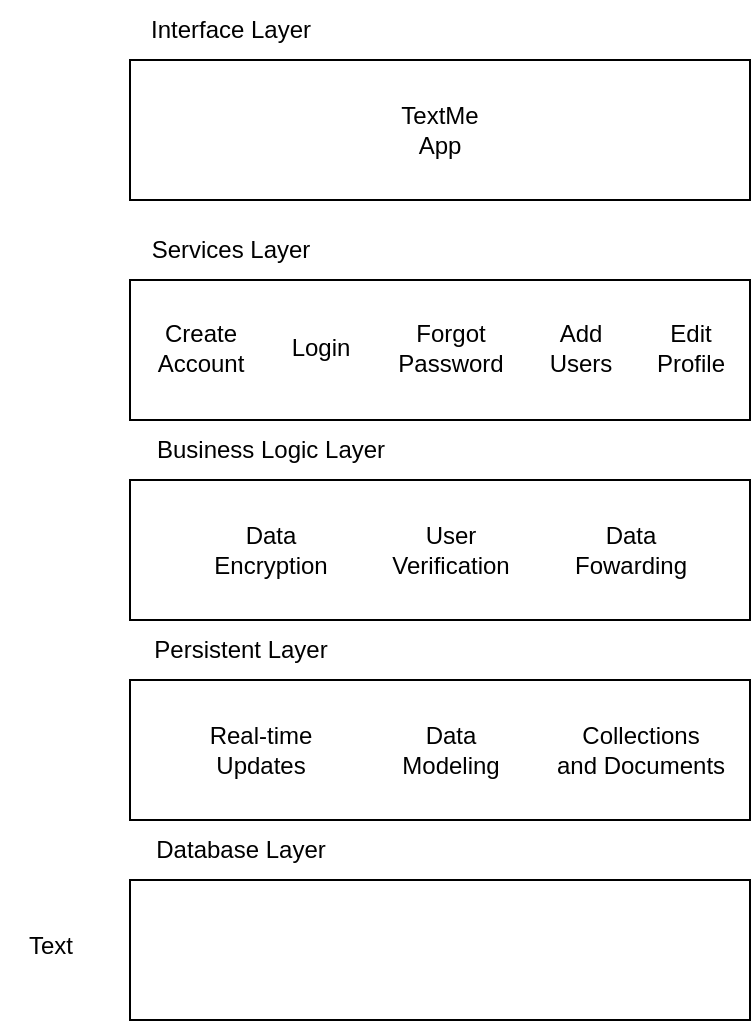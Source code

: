 <mxfile version="23.0.1" type="github">
  <diagram name="Page-1" id="Y5T6oO2xP4DgUeV4EX9v">
    <mxGraphModel dx="1218" dy="744" grid="1" gridSize="10" guides="1" tooltips="1" connect="1" arrows="1" fold="1" page="1" pageScale="1" pageWidth="850" pageHeight="1100" math="0" shadow="0">
      <root>
        <mxCell id="0" />
        <mxCell id="1" parent="0" />
        <mxCell id="u7sWRhMYhQHZJqrz7Tb5-1" value="TextMe&lt;br&gt;App" style="rounded=0;whiteSpace=wrap;html=1;" vertex="1" parent="1">
          <mxGeometry x="160" y="190" width="310" height="70" as="geometry" />
        </mxCell>
        <mxCell id="u7sWRhMYhQHZJqrz7Tb5-2" value="Interface Layer" style="text;html=1;align=center;verticalAlign=middle;resizable=0;points=[];autosize=1;strokeColor=none;fillColor=none;" vertex="1" parent="1">
          <mxGeometry x="160" y="160" width="100" height="30" as="geometry" />
        </mxCell>
        <mxCell id="u7sWRhMYhQHZJqrz7Tb5-3" value="Services Layer" style="text;html=1;align=center;verticalAlign=middle;resizable=0;points=[];autosize=1;strokeColor=none;fillColor=none;" vertex="1" parent="1">
          <mxGeometry x="160" y="270" width="100" height="30" as="geometry" />
        </mxCell>
        <mxCell id="u7sWRhMYhQHZJqrz7Tb5-4" value="" style="rounded=0;whiteSpace=wrap;html=1;" vertex="1" parent="1">
          <mxGeometry x="160" y="300" width="310" height="70" as="geometry" />
        </mxCell>
        <mxCell id="u7sWRhMYhQHZJqrz7Tb5-5" value="Create&lt;br&gt;Account" style="text;html=1;align=center;verticalAlign=middle;resizable=0;points=[];autosize=1;strokeColor=none;fillColor=none;" vertex="1" parent="1">
          <mxGeometry x="160" y="314" width="70" height="40" as="geometry" />
        </mxCell>
        <mxCell id="u7sWRhMYhQHZJqrz7Tb5-6" value="Login" style="text;html=1;align=center;verticalAlign=middle;resizable=0;points=[];autosize=1;strokeColor=none;fillColor=none;" vertex="1" parent="1">
          <mxGeometry x="230" y="319" width="50" height="30" as="geometry" />
        </mxCell>
        <mxCell id="u7sWRhMYhQHZJqrz7Tb5-7" value="Forgot&lt;br&gt;Password" style="text;html=1;align=center;verticalAlign=middle;resizable=0;points=[];autosize=1;strokeColor=none;fillColor=none;" vertex="1" parent="1">
          <mxGeometry x="280" y="314" width="80" height="40" as="geometry" />
        </mxCell>
        <mxCell id="u7sWRhMYhQHZJqrz7Tb5-8" value="Add&lt;br&gt;Users" style="text;html=1;align=center;verticalAlign=middle;resizable=0;points=[];autosize=1;strokeColor=none;fillColor=none;" vertex="1" parent="1">
          <mxGeometry x="360" y="314" width="50" height="40" as="geometry" />
        </mxCell>
        <mxCell id="u7sWRhMYhQHZJqrz7Tb5-9" value="Edit&lt;br&gt;Profile" style="text;html=1;align=center;verticalAlign=middle;resizable=0;points=[];autosize=1;strokeColor=none;fillColor=none;" vertex="1" parent="1">
          <mxGeometry x="410" y="314" width="60" height="40" as="geometry" />
        </mxCell>
        <mxCell id="u7sWRhMYhQHZJqrz7Tb5-11" value="" style="rounded=0;whiteSpace=wrap;html=1;" vertex="1" parent="1">
          <mxGeometry x="160" y="400" width="310" height="70" as="geometry" />
        </mxCell>
        <mxCell id="u7sWRhMYhQHZJqrz7Tb5-12" value="Business Logic Layer" style="text;html=1;align=center;verticalAlign=middle;resizable=0;points=[];autosize=1;strokeColor=none;fillColor=none;" vertex="1" parent="1">
          <mxGeometry x="160" y="370" width="140" height="30" as="geometry" />
        </mxCell>
        <mxCell id="u7sWRhMYhQHZJqrz7Tb5-13" value="Data&lt;br&gt;Encryption" style="text;html=1;align=center;verticalAlign=middle;resizable=0;points=[];autosize=1;strokeColor=none;fillColor=none;" vertex="1" parent="1">
          <mxGeometry x="190" y="415" width="80" height="40" as="geometry" />
        </mxCell>
        <mxCell id="u7sWRhMYhQHZJqrz7Tb5-14" value="User&lt;br&gt;Verification" style="text;html=1;align=center;verticalAlign=middle;resizable=0;points=[];autosize=1;strokeColor=none;fillColor=none;" vertex="1" parent="1">
          <mxGeometry x="280" y="415" width="80" height="40" as="geometry" />
        </mxCell>
        <mxCell id="u7sWRhMYhQHZJqrz7Tb5-15" value="Data&lt;br&gt;Fowarding" style="text;html=1;align=center;verticalAlign=middle;resizable=0;points=[];autosize=1;strokeColor=none;fillColor=none;" vertex="1" parent="1">
          <mxGeometry x="370" y="415" width="80" height="40" as="geometry" />
        </mxCell>
        <mxCell id="u7sWRhMYhQHZJqrz7Tb5-17" value="Persistent Layer" style="text;html=1;align=center;verticalAlign=middle;resizable=0;points=[];autosize=1;strokeColor=none;fillColor=none;" vertex="1" parent="1">
          <mxGeometry x="160" y="470" width="110" height="30" as="geometry" />
        </mxCell>
        <mxCell id="u7sWRhMYhQHZJqrz7Tb5-18" value="" style="rounded=0;whiteSpace=wrap;html=1;" vertex="1" parent="1">
          <mxGeometry x="160" y="500" width="310" height="70" as="geometry" />
        </mxCell>
        <mxCell id="u7sWRhMYhQHZJqrz7Tb5-20" value="Real-time&lt;br&gt;Updates" style="text;html=1;align=center;verticalAlign=middle;resizable=0;points=[];autosize=1;strokeColor=none;fillColor=none;" vertex="1" parent="1">
          <mxGeometry x="190" y="515" width="70" height="40" as="geometry" />
        </mxCell>
        <mxCell id="u7sWRhMYhQHZJqrz7Tb5-21" value="Data&lt;br&gt;Modeling" style="text;html=1;align=center;verticalAlign=middle;resizable=0;points=[];autosize=1;strokeColor=none;fillColor=none;" vertex="1" parent="1">
          <mxGeometry x="285" y="515" width="70" height="40" as="geometry" />
        </mxCell>
        <mxCell id="u7sWRhMYhQHZJqrz7Tb5-22" value="Collections&lt;br&gt;and Documents" style="text;html=1;align=center;verticalAlign=middle;resizable=0;points=[];autosize=1;strokeColor=none;fillColor=none;" vertex="1" parent="1">
          <mxGeometry x="360" y="515" width="110" height="40" as="geometry" />
        </mxCell>
        <mxCell id="u7sWRhMYhQHZJqrz7Tb5-24" value="Database Layer" style="text;html=1;align=center;verticalAlign=middle;resizable=0;points=[];autosize=1;strokeColor=none;fillColor=none;" vertex="1" parent="1">
          <mxGeometry x="160" y="570" width="110" height="30" as="geometry" />
        </mxCell>
        <mxCell id="u7sWRhMYhQHZJqrz7Tb5-25" value="" style="rounded=0;whiteSpace=wrap;html=1;" vertex="1" parent="1">
          <mxGeometry x="160" y="600" width="310" height="70" as="geometry" />
        </mxCell>
        <mxCell id="u7sWRhMYhQHZJqrz7Tb5-26" value="Text" style="text;html=1;align=center;verticalAlign=middle;resizable=0;points=[];autosize=1;strokeColor=none;fillColor=none;" vertex="1" parent="1">
          <mxGeometry x="95" y="618" width="50" height="30" as="geometry" />
        </mxCell>
      </root>
    </mxGraphModel>
  </diagram>
</mxfile>

